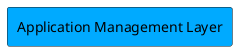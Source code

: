 @startuml

left to right direction


rectangle "Application Management Layer" #00aaff {
}


@enduml
